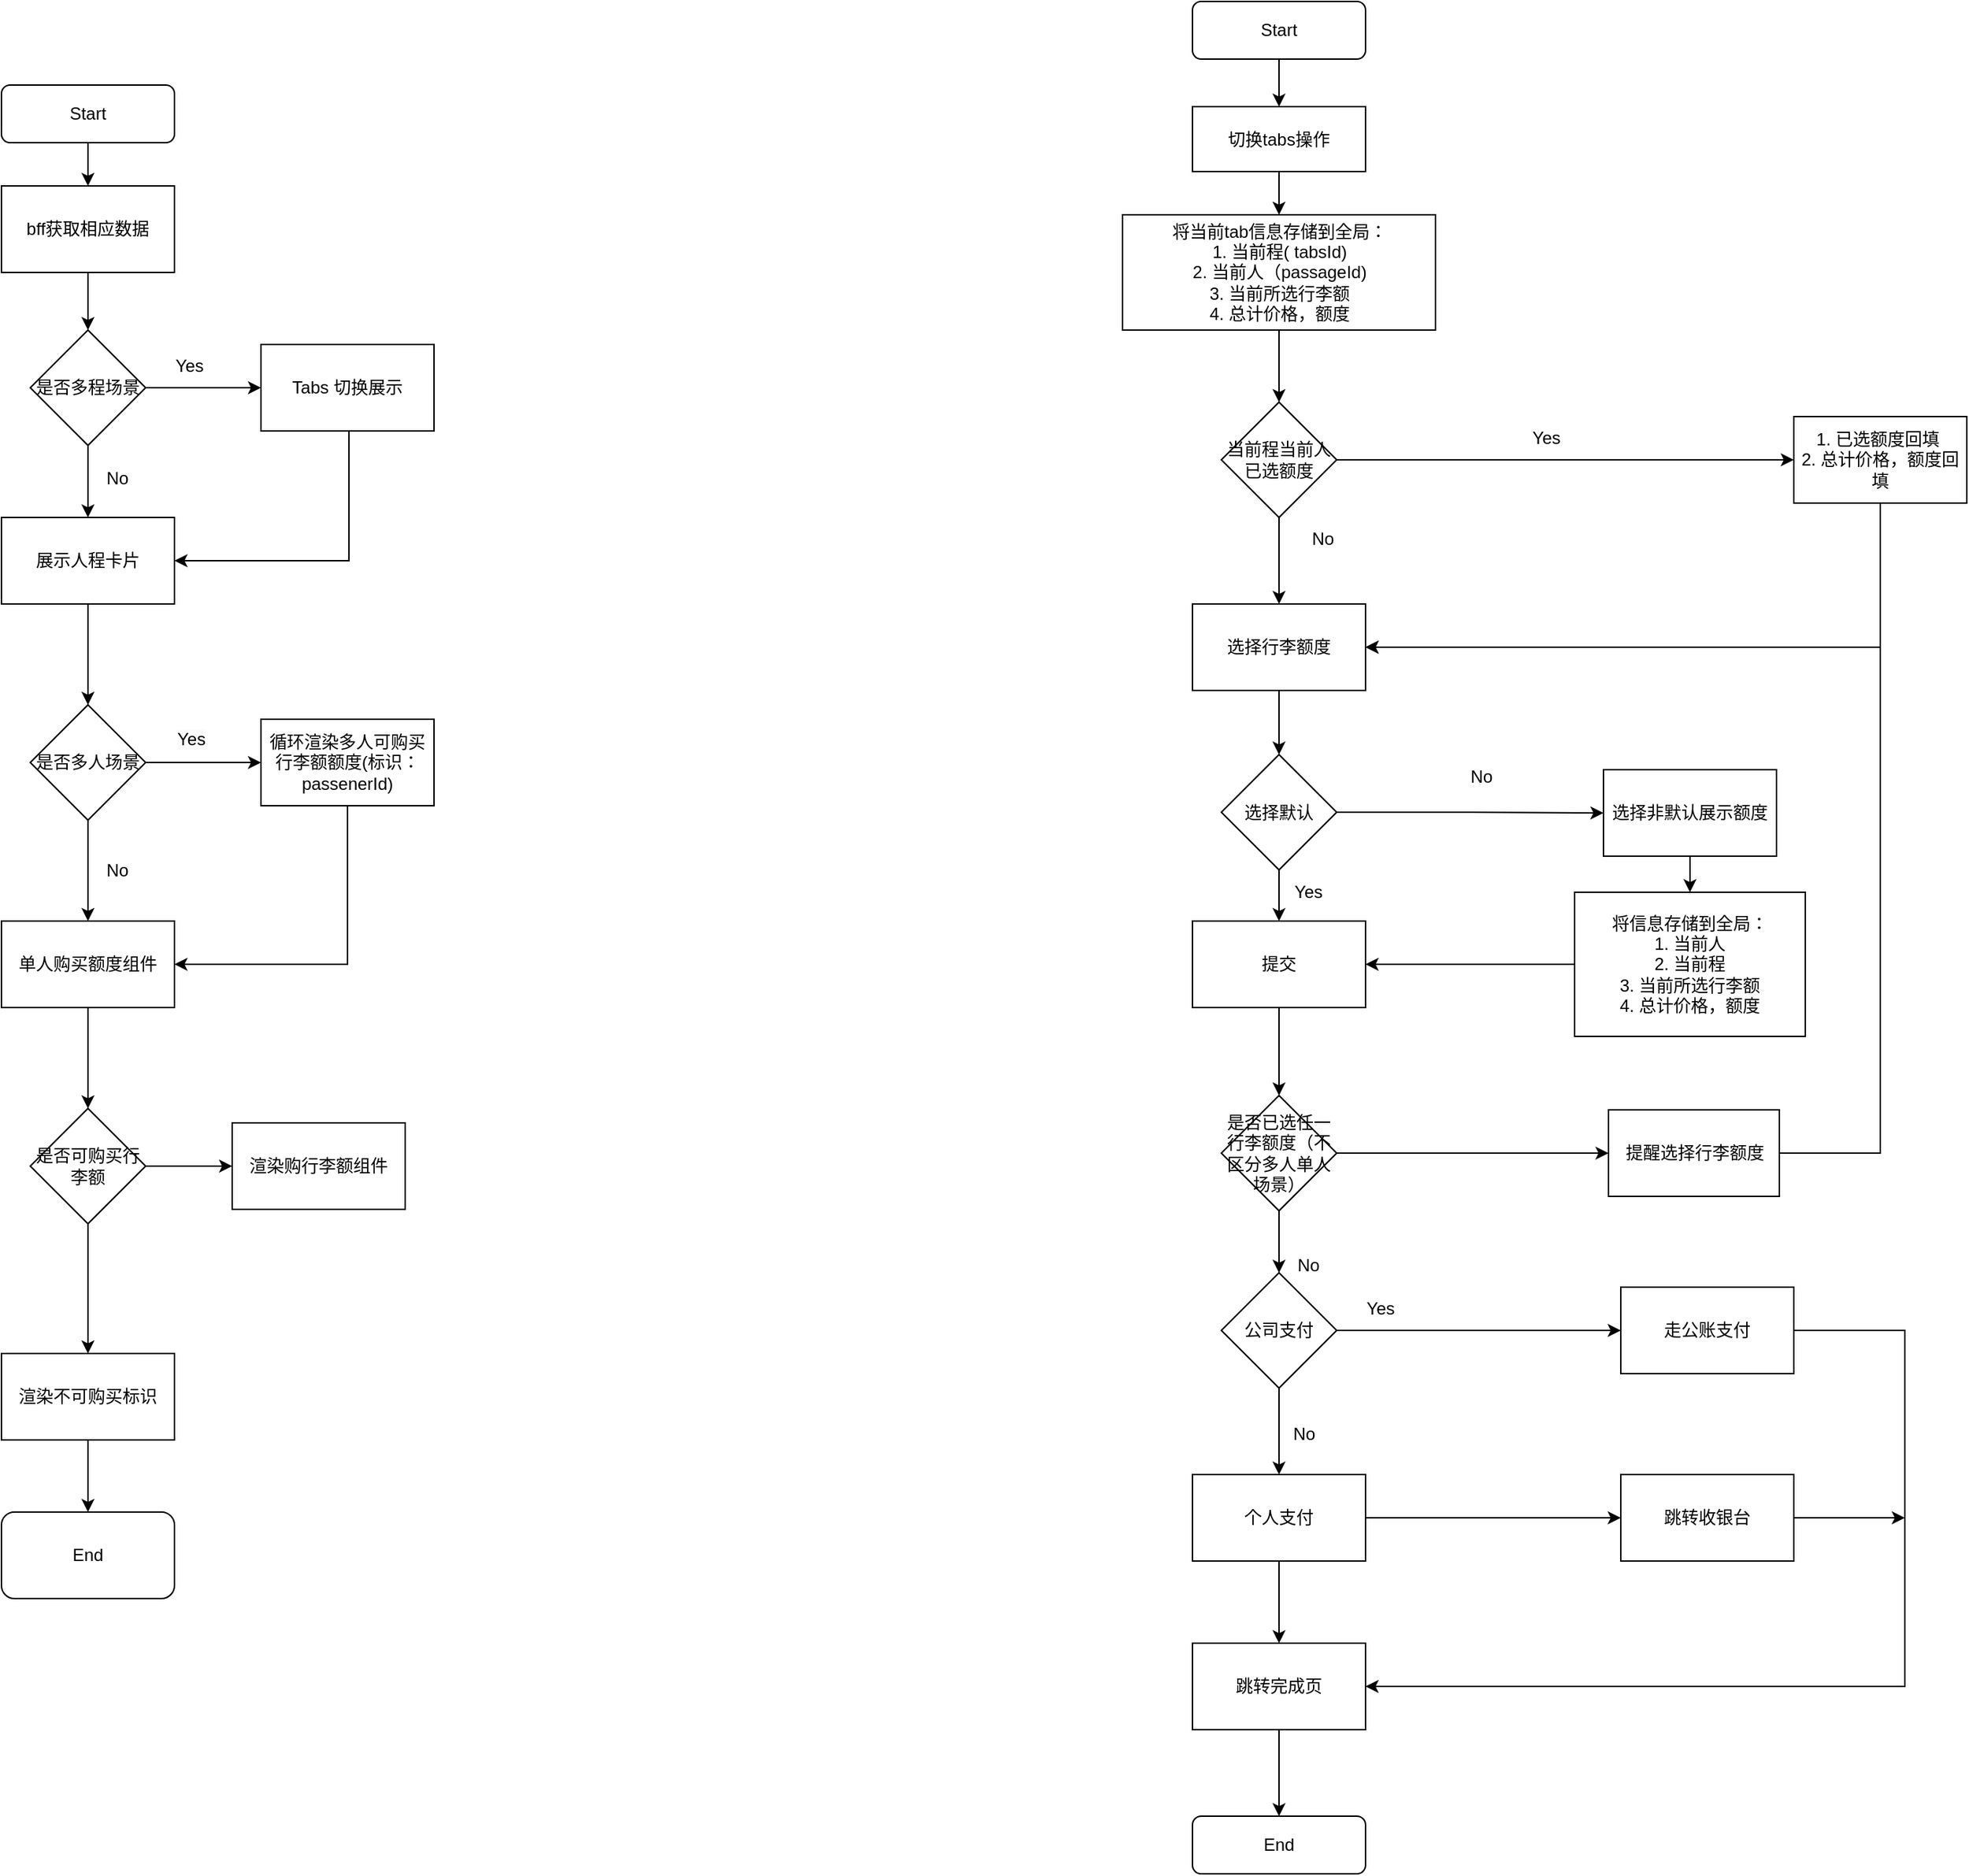 <mxfile version="26.1.0">
  <diagram id="C5RBs43oDa-KdzZeNtuy" name="Page-1">
    <mxGraphModel dx="2790" dy="1268" grid="1" gridSize="10" guides="1" tooltips="1" connect="1" arrows="1" fold="1" page="1" pageScale="1" pageWidth="827" pageHeight="1169" math="0" shadow="0">
      <root>
        <mxCell id="WIyWlLk6GJQsqaUBKTNV-0" />
        <mxCell id="WIyWlLk6GJQsqaUBKTNV-1" parent="WIyWlLk6GJQsqaUBKTNV-0" />
        <mxCell id="QhF9T44IF_bWHAfbp_xp-7" value="" style="edgeStyle=orthogonalEdgeStyle;rounded=0;orthogonalLoop=1;jettySize=auto;html=1;" parent="WIyWlLk6GJQsqaUBKTNV-1" source="WIyWlLk6GJQsqaUBKTNV-3" target="QhF9T44IF_bWHAfbp_xp-6" edge="1">
          <mxGeometry relative="1" as="geometry" />
        </mxCell>
        <mxCell id="WIyWlLk6GJQsqaUBKTNV-3" value="Start" style="rounded=1;whiteSpace=wrap;html=1;fontSize=12;glass=0;strokeWidth=1;shadow=0;" parent="WIyWlLk6GJQsqaUBKTNV-1" vertex="1">
          <mxGeometry x="160" y="80" width="120" height="40" as="geometry" />
        </mxCell>
        <mxCell id="QhF9T44IF_bWHAfbp_xp-9" value="" style="edgeStyle=orthogonalEdgeStyle;rounded=0;orthogonalLoop=1;jettySize=auto;html=1;" parent="WIyWlLk6GJQsqaUBKTNV-1" source="QhF9T44IF_bWHAfbp_xp-6" target="QhF9T44IF_bWHAfbp_xp-8" edge="1">
          <mxGeometry relative="1" as="geometry" />
        </mxCell>
        <mxCell id="QhF9T44IF_bWHAfbp_xp-6" value="bff获取相应数据" style="rounded=0;whiteSpace=wrap;html=1;" parent="WIyWlLk6GJQsqaUBKTNV-1" vertex="1">
          <mxGeometry x="160" y="150" width="120" height="60" as="geometry" />
        </mxCell>
        <mxCell id="QhF9T44IF_bWHAfbp_xp-11" value="" style="edgeStyle=orthogonalEdgeStyle;rounded=0;orthogonalLoop=1;jettySize=auto;html=1;" parent="WIyWlLk6GJQsqaUBKTNV-1" source="QhF9T44IF_bWHAfbp_xp-8" target="QhF9T44IF_bWHAfbp_xp-10" edge="1">
          <mxGeometry relative="1" as="geometry" />
        </mxCell>
        <mxCell id="QhF9T44IF_bWHAfbp_xp-17" style="edgeStyle=orthogonalEdgeStyle;rounded=0;orthogonalLoop=1;jettySize=auto;html=1;exitX=0.5;exitY=1;exitDx=0;exitDy=0;entryX=0.5;entryY=0;entryDx=0;entryDy=0;" parent="WIyWlLk6GJQsqaUBKTNV-1" source="QhF9T44IF_bWHAfbp_xp-8" edge="1">
          <mxGeometry relative="1" as="geometry">
            <mxPoint x="220" y="380" as="targetPoint" />
          </mxGeometry>
        </mxCell>
        <mxCell id="QhF9T44IF_bWHAfbp_xp-8" value="是否多程场景" style="rhombus;whiteSpace=wrap;html=1;rounded=0;" parent="WIyWlLk6GJQsqaUBKTNV-1" vertex="1">
          <mxGeometry x="180" y="250" width="80" height="80" as="geometry" />
        </mxCell>
        <mxCell id="QhF9T44IF_bWHAfbp_xp-24" value="" style="edgeStyle=orthogonalEdgeStyle;rounded=0;orthogonalLoop=1;jettySize=auto;html=1;" parent="WIyWlLk6GJQsqaUBKTNV-1" source="QhF9T44IF_bWHAfbp_xp-10" target="QhF9T44IF_bWHAfbp_xp-20" edge="1">
          <mxGeometry relative="1" as="geometry">
            <mxPoint x="310" y="410" as="targetPoint" />
            <Array as="points">
              <mxPoint x="401" y="410" />
            </Array>
          </mxGeometry>
        </mxCell>
        <mxCell id="QhF9T44IF_bWHAfbp_xp-10" value="Tabs&amp;nbsp;切换展示" style="whiteSpace=wrap;html=1;rounded=0;" parent="WIyWlLk6GJQsqaUBKTNV-1" vertex="1">
          <mxGeometry x="340" y="260" width="120" height="60" as="geometry" />
        </mxCell>
        <mxCell id="QhF9T44IF_bWHAfbp_xp-12" value="Yes" style="text;html=1;align=center;verticalAlign=middle;resizable=0;points=[];autosize=1;strokeColor=none;fillColor=none;" parent="WIyWlLk6GJQsqaUBKTNV-1" vertex="1">
          <mxGeometry x="270" y="260" width="40" height="30" as="geometry" />
        </mxCell>
        <mxCell id="QhF9T44IF_bWHAfbp_xp-18" value="No" style="text;html=1;align=center;verticalAlign=middle;resizable=0;points=[];autosize=1;strokeColor=none;fillColor=none;" parent="WIyWlLk6GJQsqaUBKTNV-1" vertex="1">
          <mxGeometry x="220" y="338" width="40" height="30" as="geometry" />
        </mxCell>
        <mxCell id="QhF9T44IF_bWHAfbp_xp-26" value="" style="edgeStyle=orthogonalEdgeStyle;rounded=0;orthogonalLoop=1;jettySize=auto;html=1;" parent="WIyWlLk6GJQsqaUBKTNV-1" source="QhF9T44IF_bWHAfbp_xp-20" target="QhF9T44IF_bWHAfbp_xp-25" edge="1">
          <mxGeometry relative="1" as="geometry" />
        </mxCell>
        <mxCell id="QhF9T44IF_bWHAfbp_xp-20" value="展示人程卡片" style="whiteSpace=wrap;html=1;rounded=0;" parent="WIyWlLk6GJQsqaUBKTNV-1" vertex="1">
          <mxGeometry x="160" y="380" width="120" height="60" as="geometry" />
        </mxCell>
        <mxCell id="QhF9T44IF_bWHAfbp_xp-122" value="" style="edgeStyle=orthogonalEdgeStyle;rounded=0;orthogonalLoop=1;jettySize=auto;html=1;" parent="WIyWlLk6GJQsqaUBKTNV-1" source="QhF9T44IF_bWHAfbp_xp-21" target="QhF9T44IF_bWHAfbp_xp-121" edge="1">
          <mxGeometry relative="1" as="geometry" />
        </mxCell>
        <mxCell id="QhF9T44IF_bWHAfbp_xp-21" value="切换tabs操作" style="whiteSpace=wrap;html=1;rounded=0;" parent="WIyWlLk6GJQsqaUBKTNV-1" vertex="1">
          <mxGeometry x="986" y="95" width="120" height="45" as="geometry" />
        </mxCell>
        <mxCell id="QhF9T44IF_bWHAfbp_xp-28" value="" style="edgeStyle=orthogonalEdgeStyle;rounded=0;orthogonalLoop=1;jettySize=auto;html=1;" parent="WIyWlLk6GJQsqaUBKTNV-1" source="QhF9T44IF_bWHAfbp_xp-25" target="QhF9T44IF_bWHAfbp_xp-27" edge="1">
          <mxGeometry relative="1" as="geometry" />
        </mxCell>
        <mxCell id="QhF9T44IF_bWHAfbp_xp-32" value="" style="edgeStyle=orthogonalEdgeStyle;rounded=0;orthogonalLoop=1;jettySize=auto;html=1;" parent="WIyWlLk6GJQsqaUBKTNV-1" source="QhF9T44IF_bWHAfbp_xp-25" target="QhF9T44IF_bWHAfbp_xp-31" edge="1">
          <mxGeometry relative="1" as="geometry" />
        </mxCell>
        <mxCell id="QhF9T44IF_bWHAfbp_xp-25" value="是否多人场景" style="rhombus;whiteSpace=wrap;html=1;rounded=0;" parent="WIyWlLk6GJQsqaUBKTNV-1" vertex="1">
          <mxGeometry x="180" y="510" width="80" height="80" as="geometry" />
        </mxCell>
        <mxCell id="QhF9T44IF_bWHAfbp_xp-42" value="" style="edgeStyle=orthogonalEdgeStyle;rounded=0;orthogonalLoop=1;jettySize=auto;html=1;entryX=1;entryY=0.5;entryDx=0;entryDy=0;" parent="WIyWlLk6GJQsqaUBKTNV-1" source="QhF9T44IF_bWHAfbp_xp-27" target="QhF9T44IF_bWHAfbp_xp-31" edge="1">
          <mxGeometry relative="1" as="geometry">
            <mxPoint x="400" y="660" as="targetPoint" />
            <Array as="points">
              <mxPoint x="400" y="690" />
            </Array>
          </mxGeometry>
        </mxCell>
        <mxCell id="QhF9T44IF_bWHAfbp_xp-27" value="循环渲染多人可购买行李额额度(标识：passenerId)" style="whiteSpace=wrap;html=1;rounded=0;" parent="WIyWlLk6GJQsqaUBKTNV-1" vertex="1">
          <mxGeometry x="340" y="520" width="120" height="60" as="geometry" />
        </mxCell>
        <mxCell id="QhF9T44IF_bWHAfbp_xp-29" value="&lt;span style=&quot;color: rgb(0, 0, 0); font-family: Helvetica; font-size: 12px; font-style: normal; font-variant-ligatures: normal; font-variant-caps: normal; font-weight: 400; letter-spacing: normal; orphans: 2; text-align: center; text-indent: 0px; text-transform: none; widows: 2; word-spacing: 0px; -webkit-text-stroke-width: 0px; white-space: nowrap; background-color: rgb(251, 251, 251); text-decoration-thickness: initial; text-decoration-style: initial; text-decoration-color: initial; display: inline !important; float: none;&quot;&gt;Yes&lt;/span&gt;" style="text;whiteSpace=wrap;html=1;" parent="WIyWlLk6GJQsqaUBKTNV-1" vertex="1">
          <mxGeometry x="280" y="520" width="50" height="50" as="geometry" />
        </mxCell>
        <mxCell id="QhF9T44IF_bWHAfbp_xp-44" value="" style="edgeStyle=orthogonalEdgeStyle;rounded=0;orthogonalLoop=1;jettySize=auto;html=1;" parent="WIyWlLk6GJQsqaUBKTNV-1" source="QhF9T44IF_bWHAfbp_xp-31" target="QhF9T44IF_bWHAfbp_xp-43" edge="1">
          <mxGeometry relative="1" as="geometry" />
        </mxCell>
        <mxCell id="QhF9T44IF_bWHAfbp_xp-31" value="单人购买额度组件" style="whiteSpace=wrap;html=1;rounded=0;" parent="WIyWlLk6GJQsqaUBKTNV-1" vertex="1">
          <mxGeometry x="160" y="660" width="120" height="60" as="geometry" />
        </mxCell>
        <mxCell id="QhF9T44IF_bWHAfbp_xp-33" value="No" style="text;html=1;align=center;verticalAlign=middle;resizable=0;points=[];autosize=1;strokeColor=none;fillColor=none;" parent="WIyWlLk6GJQsqaUBKTNV-1" vertex="1">
          <mxGeometry x="220" y="610" width="40" height="30" as="geometry" />
        </mxCell>
        <mxCell id="QhF9T44IF_bWHAfbp_xp-37" value="" style="edgeStyle=orthogonalEdgeStyle;rounded=0;orthogonalLoop=1;jettySize=auto;html=1;" parent="WIyWlLk6GJQsqaUBKTNV-1" source="QhF9T44IF_bWHAfbp_xp-34" target="QhF9T44IF_bWHAfbp_xp-36" edge="1">
          <mxGeometry relative="1" as="geometry" />
        </mxCell>
        <mxCell id="QhF9T44IF_bWHAfbp_xp-39" value="" style="edgeStyle=orthogonalEdgeStyle;rounded=0;orthogonalLoop=1;jettySize=auto;html=1;" parent="WIyWlLk6GJQsqaUBKTNV-1" source="QhF9T44IF_bWHAfbp_xp-34" target="QhF9T44IF_bWHAfbp_xp-38" edge="1">
          <mxGeometry relative="1" as="geometry" />
        </mxCell>
        <mxCell id="QhF9T44IF_bWHAfbp_xp-34" value="当前程当前人已选额度" style="rhombus;whiteSpace=wrap;html=1;rounded=0;" parent="WIyWlLk6GJQsqaUBKTNV-1" vertex="1">
          <mxGeometry x="1006" y="300" width="80" height="80" as="geometry" />
        </mxCell>
        <mxCell id="QhF9T44IF_bWHAfbp_xp-157" style="edgeStyle=orthogonalEdgeStyle;rounded=0;orthogonalLoop=1;jettySize=auto;html=1;exitX=0.5;exitY=1;exitDx=0;exitDy=0;entryX=0.5;entryY=0;entryDx=0;entryDy=0;" parent="WIyWlLk6GJQsqaUBKTNV-1" source="QhF9T44IF_bWHAfbp_xp-36" target="QhF9T44IF_bWHAfbp_xp-140" edge="1">
          <mxGeometry relative="1" as="geometry" />
        </mxCell>
        <mxCell id="QhF9T44IF_bWHAfbp_xp-36" value="选择行李额度" style="whiteSpace=wrap;html=1;rounded=0;" parent="WIyWlLk6GJQsqaUBKTNV-1" vertex="1">
          <mxGeometry x="986" y="440" width="120" height="60" as="geometry" />
        </mxCell>
        <mxCell id="QhF9T44IF_bWHAfbp_xp-171" style="edgeStyle=orthogonalEdgeStyle;rounded=0;orthogonalLoop=1;jettySize=auto;html=1;exitX=0.5;exitY=1;exitDx=0;exitDy=0;entryX=1;entryY=0.5;entryDx=0;entryDy=0;" parent="WIyWlLk6GJQsqaUBKTNV-1" source="QhF9T44IF_bWHAfbp_xp-38" target="QhF9T44IF_bWHAfbp_xp-36" edge="1">
          <mxGeometry relative="1" as="geometry" />
        </mxCell>
        <mxCell id="QhF9T44IF_bWHAfbp_xp-38" value="1. 已选额度回填&amp;nbsp;&lt;br&gt;2. 总计价格，额度回填" style="whiteSpace=wrap;html=1;rounded=0;" parent="WIyWlLk6GJQsqaUBKTNV-1" vertex="1">
          <mxGeometry x="1403" y="310" width="120" height="60" as="geometry" />
        </mxCell>
        <mxCell id="QhF9T44IF_bWHAfbp_xp-40" value="Yes" style="text;html=1;align=center;verticalAlign=middle;resizable=0;points=[];autosize=1;strokeColor=none;fillColor=none;" parent="WIyWlLk6GJQsqaUBKTNV-1" vertex="1">
          <mxGeometry x="1211" y="310" width="40" height="30" as="geometry" />
        </mxCell>
        <mxCell id="QhF9T44IF_bWHAfbp_xp-47" value="" style="edgeStyle=orthogonalEdgeStyle;rounded=0;orthogonalLoop=1;jettySize=auto;html=1;" parent="WIyWlLk6GJQsqaUBKTNV-1" source="QhF9T44IF_bWHAfbp_xp-43" target="QhF9T44IF_bWHAfbp_xp-46" edge="1">
          <mxGeometry relative="1" as="geometry" />
        </mxCell>
        <mxCell id="QhF9T44IF_bWHAfbp_xp-50" value="" style="edgeStyle=orthogonalEdgeStyle;rounded=0;orthogonalLoop=1;jettySize=auto;html=1;" parent="WIyWlLk6GJQsqaUBKTNV-1" source="QhF9T44IF_bWHAfbp_xp-43" target="QhF9T44IF_bWHAfbp_xp-49" edge="1">
          <mxGeometry relative="1" as="geometry" />
        </mxCell>
        <mxCell id="QhF9T44IF_bWHAfbp_xp-43" value="是否可购买行李额" style="rhombus;whiteSpace=wrap;html=1;rounded=0;" parent="WIyWlLk6GJQsqaUBKTNV-1" vertex="1">
          <mxGeometry x="180" y="790" width="80" height="80" as="geometry" />
        </mxCell>
        <mxCell id="QhF9T44IF_bWHAfbp_xp-46" value="渲染购行李额组件" style="whiteSpace=wrap;html=1;rounded=0;" parent="WIyWlLk6GJQsqaUBKTNV-1" vertex="1">
          <mxGeometry x="320" y="800" width="120" height="60" as="geometry" />
        </mxCell>
        <mxCell id="QhF9T44IF_bWHAfbp_xp-55" value="" style="edgeStyle=orthogonalEdgeStyle;rounded=0;orthogonalLoop=1;jettySize=auto;html=1;" parent="WIyWlLk6GJQsqaUBKTNV-1" source="QhF9T44IF_bWHAfbp_xp-49" target="QhF9T44IF_bWHAfbp_xp-53" edge="1">
          <mxGeometry relative="1" as="geometry" />
        </mxCell>
        <mxCell id="QhF9T44IF_bWHAfbp_xp-49" value="渲染不可购买标识" style="whiteSpace=wrap;html=1;rounded=0;" parent="WIyWlLk6GJQsqaUBKTNV-1" vertex="1">
          <mxGeometry x="160" y="960" width="120" height="60" as="geometry" />
        </mxCell>
        <mxCell id="QhF9T44IF_bWHAfbp_xp-53" value="End" style="rounded=1;whiteSpace=wrap;html=1;" parent="WIyWlLk6GJQsqaUBKTNV-1" vertex="1">
          <mxGeometry x="160" y="1070" width="120" height="60" as="geometry" />
        </mxCell>
        <mxCell id="QhF9T44IF_bWHAfbp_xp-57" value="No" style="text;html=1;align=center;verticalAlign=middle;resizable=0;points=[];autosize=1;strokeColor=none;fillColor=none;" parent="WIyWlLk6GJQsqaUBKTNV-1" vertex="1">
          <mxGeometry x="1056" y="380" width="40" height="30" as="geometry" />
        </mxCell>
        <mxCell id="QhF9T44IF_bWHAfbp_xp-149" value="" style="edgeStyle=orthogonalEdgeStyle;rounded=0;orthogonalLoop=1;jettySize=auto;html=1;" parent="WIyWlLk6GJQsqaUBKTNV-1" source="QhF9T44IF_bWHAfbp_xp-58" target="QhF9T44IF_bWHAfbp_xp-60" edge="1">
          <mxGeometry relative="1" as="geometry" />
        </mxCell>
        <mxCell id="QhF9T44IF_bWHAfbp_xp-58" value="选择非默认展示额度" style="whiteSpace=wrap;html=1;rounded=0;" parent="WIyWlLk6GJQsqaUBKTNV-1" vertex="1">
          <mxGeometry x="1271" y="555" width="120" height="60" as="geometry" />
        </mxCell>
        <mxCell id="QhF9T44IF_bWHAfbp_xp-152" value="" style="edgeStyle=orthogonalEdgeStyle;rounded=0;orthogonalLoop=1;jettySize=auto;html=1;entryX=1;entryY=0.5;entryDx=0;entryDy=0;" parent="WIyWlLk6GJQsqaUBKTNV-1" source="QhF9T44IF_bWHAfbp_xp-60" target="QhF9T44IF_bWHAfbp_xp-64" edge="1">
          <mxGeometry relative="1" as="geometry">
            <mxPoint x="1203" y="670" as="targetPoint" />
          </mxGeometry>
        </mxCell>
        <mxCell id="QhF9T44IF_bWHAfbp_xp-60" value="将信息存储到全局：&lt;br&gt;1. 当前人&lt;br&gt;2. 当前程&lt;br&gt;3. 当前所选行李额&lt;br&gt;4. 总计价格，额度" style="whiteSpace=wrap;html=1;rounded=0;" parent="WIyWlLk6GJQsqaUBKTNV-1" vertex="1">
          <mxGeometry x="1251" y="640" width="160" height="100" as="geometry" />
        </mxCell>
        <mxCell id="QhF9T44IF_bWHAfbp_xp-67" value="" style="edgeStyle=orthogonalEdgeStyle;rounded=0;orthogonalLoop=1;jettySize=auto;html=1;" parent="WIyWlLk6GJQsqaUBKTNV-1" source="QhF9T44IF_bWHAfbp_xp-64" target="QhF9T44IF_bWHAfbp_xp-66" edge="1">
          <mxGeometry relative="1" as="geometry" />
        </mxCell>
        <mxCell id="QhF9T44IF_bWHAfbp_xp-64" value="提交" style="whiteSpace=wrap;html=1;rounded=0;" parent="WIyWlLk6GJQsqaUBKTNV-1" vertex="1">
          <mxGeometry x="986" y="660" width="120" height="60" as="geometry" />
        </mxCell>
        <mxCell id="QhF9T44IF_bWHAfbp_xp-75" value="" style="edgeStyle=orthogonalEdgeStyle;rounded=0;orthogonalLoop=1;jettySize=auto;html=1;" parent="WIyWlLk6GJQsqaUBKTNV-1" source="QhF9T44IF_bWHAfbp_xp-66" target="QhF9T44IF_bWHAfbp_xp-74" edge="1">
          <mxGeometry relative="1" as="geometry" />
        </mxCell>
        <mxCell id="QhF9T44IF_bWHAfbp_xp-132" value="" style="edgeStyle=orthogonalEdgeStyle;rounded=0;orthogonalLoop=1;jettySize=auto;html=1;" parent="WIyWlLk6GJQsqaUBKTNV-1" source="QhF9T44IF_bWHAfbp_xp-66" target="QhF9T44IF_bWHAfbp_xp-128" edge="1">
          <mxGeometry relative="1" as="geometry" />
        </mxCell>
        <mxCell id="QhF9T44IF_bWHAfbp_xp-66" value="是否已选任一行李额度（不区分多人单人场景）" style="rhombus;whiteSpace=wrap;html=1;rounded=0;" parent="WIyWlLk6GJQsqaUBKTNV-1" vertex="1">
          <mxGeometry x="1006" y="781" width="80" height="80" as="geometry" />
        </mxCell>
        <mxCell id="QhF9T44IF_bWHAfbp_xp-89" value="" style="edgeStyle=orthogonalEdgeStyle;rounded=0;orthogonalLoop=1;jettySize=auto;html=1;" parent="WIyWlLk6GJQsqaUBKTNV-1" source="QhF9T44IF_bWHAfbp_xp-74" target="QhF9T44IF_bWHAfbp_xp-88" edge="1">
          <mxGeometry relative="1" as="geometry" />
        </mxCell>
        <mxCell id="QhF9T44IF_bWHAfbp_xp-93" value="" style="edgeStyle=orthogonalEdgeStyle;rounded=0;orthogonalLoop=1;jettySize=auto;html=1;" parent="WIyWlLk6GJQsqaUBKTNV-1" source="QhF9T44IF_bWHAfbp_xp-74" target="QhF9T44IF_bWHAfbp_xp-92" edge="1">
          <mxGeometry relative="1" as="geometry" />
        </mxCell>
        <mxCell id="QhF9T44IF_bWHAfbp_xp-74" value="公司支付" style="rhombus;whiteSpace=wrap;html=1;rounded=0;" parent="WIyWlLk6GJQsqaUBKTNV-1" vertex="1">
          <mxGeometry x="1006" y="904" width="80" height="80" as="geometry" />
        </mxCell>
        <mxCell id="QhF9T44IF_bWHAfbp_xp-76" value="No" style="text;html=1;align=center;verticalAlign=middle;resizable=0;points=[];autosize=1;strokeColor=none;fillColor=none;" parent="WIyWlLk6GJQsqaUBKTNV-1" vertex="1">
          <mxGeometry x="1046" y="884" width="40" height="30" as="geometry" />
        </mxCell>
        <mxCell id="-pcuXVMgXv39p7aMlk_b-4" style="edgeStyle=orthogonalEdgeStyle;rounded=0;orthogonalLoop=1;jettySize=auto;html=1;exitX=1;exitY=0.5;exitDx=0;exitDy=0;entryX=1;entryY=0.5;entryDx=0;entryDy=0;" edge="1" parent="WIyWlLk6GJQsqaUBKTNV-1" source="QhF9T44IF_bWHAfbp_xp-88" target="QhF9T44IF_bWHAfbp_xp-97">
          <mxGeometry relative="1" as="geometry">
            <Array as="points">
              <mxPoint x="1480" y="944" />
              <mxPoint x="1480" y="1191" />
            </Array>
          </mxGeometry>
        </mxCell>
        <mxCell id="QhF9T44IF_bWHAfbp_xp-88" value="走公账支付" style="whiteSpace=wrap;html=1;rounded=0;" parent="WIyWlLk6GJQsqaUBKTNV-1" vertex="1">
          <mxGeometry x="1283" y="914" width="120" height="60" as="geometry" />
        </mxCell>
        <mxCell id="QhF9T44IF_bWHAfbp_xp-91" value="Yes" style="text;html=1;align=center;verticalAlign=middle;resizable=0;points=[];autosize=1;strokeColor=none;fillColor=none;" parent="WIyWlLk6GJQsqaUBKTNV-1" vertex="1">
          <mxGeometry x="1096" y="914" width="40" height="30" as="geometry" />
        </mxCell>
        <mxCell id="QhF9T44IF_bWHAfbp_xp-98" value="" style="edgeStyle=orthogonalEdgeStyle;rounded=0;orthogonalLoop=1;jettySize=auto;html=1;" parent="WIyWlLk6GJQsqaUBKTNV-1" source="QhF9T44IF_bWHAfbp_xp-92" target="QhF9T44IF_bWHAfbp_xp-97" edge="1">
          <mxGeometry relative="1" as="geometry" />
        </mxCell>
        <mxCell id="-pcuXVMgXv39p7aMlk_b-1" value="" style="edgeStyle=orthogonalEdgeStyle;rounded=0;orthogonalLoop=1;jettySize=auto;html=1;" edge="1" parent="WIyWlLk6GJQsqaUBKTNV-1" source="QhF9T44IF_bWHAfbp_xp-92" target="-pcuXVMgXv39p7aMlk_b-0">
          <mxGeometry relative="1" as="geometry" />
        </mxCell>
        <mxCell id="QhF9T44IF_bWHAfbp_xp-92" value="个人支付" style="whiteSpace=wrap;html=1;rounded=0;" parent="WIyWlLk6GJQsqaUBKTNV-1" vertex="1">
          <mxGeometry x="986" y="1044" width="120" height="60" as="geometry" />
        </mxCell>
        <mxCell id="QhF9T44IF_bWHAfbp_xp-94" value="No" style="text;html=1;align=center;verticalAlign=middle;resizable=0;points=[];autosize=1;strokeColor=none;fillColor=none;" parent="WIyWlLk6GJQsqaUBKTNV-1" vertex="1">
          <mxGeometry x="1043" y="1001" width="40" height="30" as="geometry" />
        </mxCell>
        <mxCell id="QhF9T44IF_bWHAfbp_xp-100" value="" style="edgeStyle=orthogonalEdgeStyle;rounded=0;orthogonalLoop=1;jettySize=auto;html=1;" parent="WIyWlLk6GJQsqaUBKTNV-1" source="QhF9T44IF_bWHAfbp_xp-97" target="QhF9T44IF_bWHAfbp_xp-99" edge="1">
          <mxGeometry relative="1" as="geometry" />
        </mxCell>
        <mxCell id="QhF9T44IF_bWHAfbp_xp-97" value="跳转完成页" style="whiteSpace=wrap;html=1;rounded=0;" parent="WIyWlLk6GJQsqaUBKTNV-1" vertex="1">
          <mxGeometry x="986" y="1161" width="120" height="60" as="geometry" />
        </mxCell>
        <mxCell id="QhF9T44IF_bWHAfbp_xp-99" value="End" style="rounded=1;whiteSpace=wrap;html=1;" parent="WIyWlLk6GJQsqaUBKTNV-1" vertex="1">
          <mxGeometry x="986" y="1281" width="120" height="40" as="geometry" />
        </mxCell>
        <mxCell id="QhF9T44IF_bWHAfbp_xp-102" style="edgeStyle=orthogonalEdgeStyle;rounded=0;orthogonalLoop=1;jettySize=auto;html=1;exitX=0.5;exitY=1;exitDx=0;exitDy=0;entryX=0.5;entryY=0;entryDx=0;entryDy=0;" parent="WIyWlLk6GJQsqaUBKTNV-1" source="QhF9T44IF_bWHAfbp_xp-101" target="QhF9T44IF_bWHAfbp_xp-21" edge="1">
          <mxGeometry relative="1" as="geometry" />
        </mxCell>
        <mxCell id="QhF9T44IF_bWHAfbp_xp-101" value="Start" style="rounded=1;whiteSpace=wrap;html=1;fontSize=12;glass=0;strokeWidth=1;shadow=0;" parent="WIyWlLk6GJQsqaUBKTNV-1" vertex="1">
          <mxGeometry x="986" y="22" width="120" height="40" as="geometry" />
        </mxCell>
        <mxCell id="QhF9T44IF_bWHAfbp_xp-123" value="" style="edgeStyle=orthogonalEdgeStyle;rounded=0;orthogonalLoop=1;jettySize=auto;html=1;" parent="WIyWlLk6GJQsqaUBKTNV-1" source="QhF9T44IF_bWHAfbp_xp-121" target="QhF9T44IF_bWHAfbp_xp-34" edge="1">
          <mxGeometry relative="1" as="geometry" />
        </mxCell>
        <mxCell id="QhF9T44IF_bWHAfbp_xp-121" value="将当前tab信息存储到全局：&lt;div&gt;1. 当前程( tabsId)&lt;/div&gt;&lt;div&gt;2. 当前人（passageId)&lt;br&gt;3. 当前所选行李额&lt;br&gt;4. 总计价格，额度&lt;/div&gt;" style="whiteSpace=wrap;html=1;rounded=0;" parent="WIyWlLk6GJQsqaUBKTNV-1" vertex="1">
          <mxGeometry x="937.5" y="170" width="217" height="80" as="geometry" />
        </mxCell>
        <mxCell id="QhF9T44IF_bWHAfbp_xp-174" value="" style="edgeStyle=orthogonalEdgeStyle;rounded=0;orthogonalLoop=1;jettySize=auto;html=1;entryX=1;entryY=0.5;entryDx=0;entryDy=0;" parent="WIyWlLk6GJQsqaUBKTNV-1" source="QhF9T44IF_bWHAfbp_xp-128" target="QhF9T44IF_bWHAfbp_xp-36" edge="1">
          <mxGeometry relative="1" as="geometry">
            <mxPoint x="1472.25" y="831" as="targetPoint" />
            <Array as="points">
              <mxPoint x="1463" y="821" />
              <mxPoint x="1463" y="470" />
            </Array>
          </mxGeometry>
        </mxCell>
        <mxCell id="QhF9T44IF_bWHAfbp_xp-128" value="提醒选择行李额度" style="whiteSpace=wrap;html=1;rounded=0;" parent="WIyWlLk6GJQsqaUBKTNV-1" vertex="1">
          <mxGeometry x="1274.5" y="791" width="118.5" height="60" as="geometry" />
        </mxCell>
        <mxCell id="QhF9T44IF_bWHAfbp_xp-158" value="" style="edgeStyle=orthogonalEdgeStyle;rounded=0;orthogonalLoop=1;jettySize=auto;html=1;" parent="WIyWlLk6GJQsqaUBKTNV-1" source="QhF9T44IF_bWHAfbp_xp-140" target="QhF9T44IF_bWHAfbp_xp-64" edge="1">
          <mxGeometry relative="1" as="geometry" />
        </mxCell>
        <mxCell id="QhF9T44IF_bWHAfbp_xp-159" style="edgeStyle=orthogonalEdgeStyle;rounded=0;orthogonalLoop=1;jettySize=auto;html=1;exitX=1;exitY=0.5;exitDx=0;exitDy=0;" parent="WIyWlLk6GJQsqaUBKTNV-1" source="QhF9T44IF_bWHAfbp_xp-140" target="QhF9T44IF_bWHAfbp_xp-58" edge="1">
          <mxGeometry relative="1" as="geometry" />
        </mxCell>
        <mxCell id="QhF9T44IF_bWHAfbp_xp-140" value="选择默认" style="rhombus;whiteSpace=wrap;html=1;rounded=0;" parent="WIyWlLk6GJQsqaUBKTNV-1" vertex="1">
          <mxGeometry x="1006" y="544.5" width="80" height="80" as="geometry" />
        </mxCell>
        <mxCell id="QhF9T44IF_bWHAfbp_xp-160" value="No" style="text;html=1;align=center;verticalAlign=middle;resizable=0;points=[];autosize=1;strokeColor=none;fillColor=none;" parent="WIyWlLk6GJQsqaUBKTNV-1" vertex="1">
          <mxGeometry x="1166" y="544.5" width="40" height="30" as="geometry" />
        </mxCell>
        <mxCell id="QhF9T44IF_bWHAfbp_xp-169" value="Yes" style="text;html=1;align=center;verticalAlign=middle;resizable=0;points=[];autosize=1;strokeColor=none;fillColor=none;" parent="WIyWlLk6GJQsqaUBKTNV-1" vertex="1">
          <mxGeometry x="1046" y="624.5" width="40" height="30" as="geometry" />
        </mxCell>
        <mxCell id="-pcuXVMgXv39p7aMlk_b-6" style="edgeStyle=orthogonalEdgeStyle;rounded=0;orthogonalLoop=1;jettySize=auto;html=1;exitX=1;exitY=0.5;exitDx=0;exitDy=0;" edge="1" parent="WIyWlLk6GJQsqaUBKTNV-1" source="-pcuXVMgXv39p7aMlk_b-0">
          <mxGeometry relative="1" as="geometry">
            <mxPoint x="1480" y="1074" as="targetPoint" />
          </mxGeometry>
        </mxCell>
        <mxCell id="-pcuXVMgXv39p7aMlk_b-0" value="跳转收银台" style="whiteSpace=wrap;html=1;rounded=0;" vertex="1" parent="WIyWlLk6GJQsqaUBKTNV-1">
          <mxGeometry x="1283" y="1044" width="120" height="60" as="geometry" />
        </mxCell>
      </root>
    </mxGraphModel>
  </diagram>
</mxfile>
